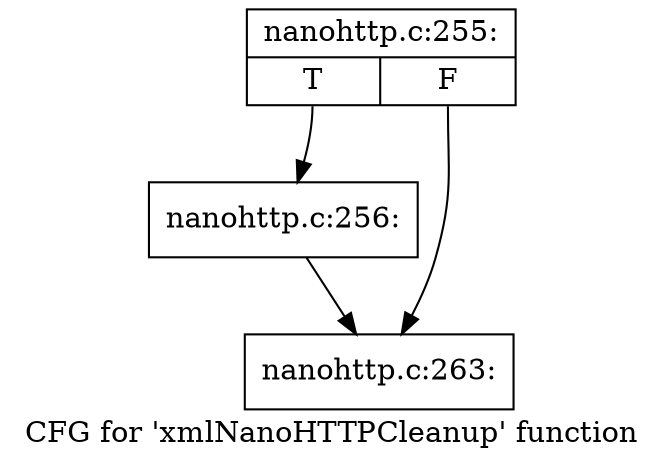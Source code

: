 digraph "CFG for 'xmlNanoHTTPCleanup' function" {
	label="CFG for 'xmlNanoHTTPCleanup' function";

	Node0x4380af0 [shape=record,label="{nanohttp.c:255:|{<s0>T|<s1>F}}"];
	Node0x4380af0:s0 -> Node0x4380e20;
	Node0x4380af0:s1 -> Node0x4380f00;
	Node0x4380e20 [shape=record,label="{nanohttp.c:256:}"];
	Node0x4380e20 -> Node0x4380f00;
	Node0x4380f00 [shape=record,label="{nanohttp.c:263:}"];
}
